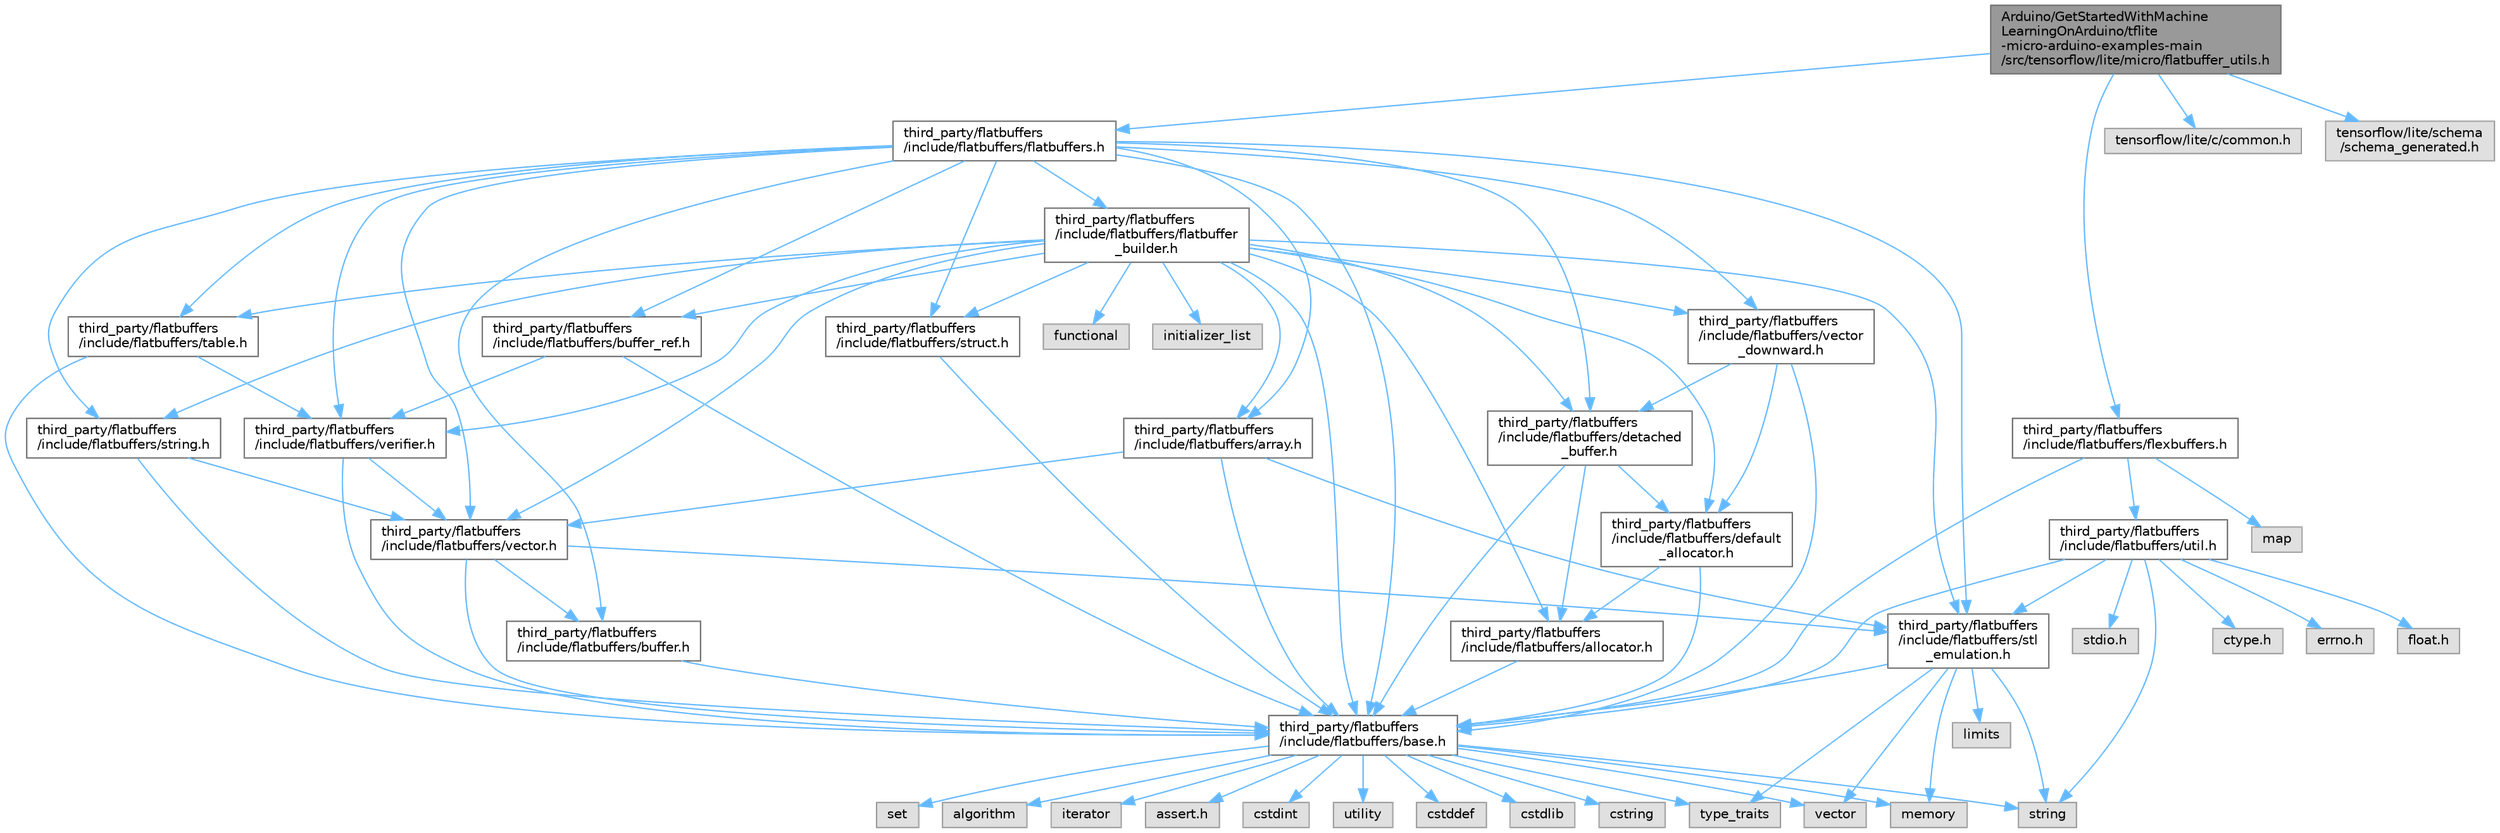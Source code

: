 digraph "Arduino/GetStartedWithMachineLearningOnArduino/tflite-micro-arduino-examples-main/src/tensorflow/lite/micro/flatbuffer_utils.h"
{
 // LATEX_PDF_SIZE
  bgcolor="transparent";
  edge [fontname=Helvetica,fontsize=10,labelfontname=Helvetica,labelfontsize=10];
  node [fontname=Helvetica,fontsize=10,shape=box,height=0.2,width=0.4];
  Node1 [id="Node000001",label="Arduino/GetStartedWithMachine\lLearningOnArduino/tflite\l-micro-arduino-examples-main\l/src/tensorflow/lite/micro/flatbuffer_utils.h",height=0.2,width=0.4,color="gray40", fillcolor="grey60", style="filled", fontcolor="black",tooltip=" "];
  Node1 -> Node2 [id="edge87_Node000001_Node000002",color="steelblue1",style="solid",tooltip=" "];
  Node2 [id="Node000002",label="third_party/flatbuffers\l/include/flatbuffers/flatbuffers.h",height=0.2,width=0.4,color="grey40", fillcolor="white", style="filled",URL="$flatbuffers_8h.html",tooltip=" "];
  Node2 -> Node3 [id="edge88_Node000002_Node000003",color="steelblue1",style="solid",tooltip=" "];
  Node3 [id="Node000003",label="third_party/flatbuffers\l/include/flatbuffers/array.h",height=0.2,width=0.4,color="grey40", fillcolor="white", style="filled",URL="$tflite-micro-arduino-examples-main_2src_2third__party_2flatbuffers_2include_2flatbuffers_2array_8h.html",tooltip=" "];
  Node3 -> Node4 [id="edge89_Node000003_Node000004",color="steelblue1",style="solid",tooltip=" "];
  Node4 [id="Node000004",label="third_party/flatbuffers\l/include/flatbuffers/base.h",height=0.2,width=0.4,color="grey40", fillcolor="white", style="filled",URL="$base_8h.html",tooltip=" "];
  Node4 -> Node5 [id="edge90_Node000004_Node000005",color="steelblue1",style="solid",tooltip=" "];
  Node5 [id="Node000005",label="assert.h",height=0.2,width=0.4,color="grey60", fillcolor="#E0E0E0", style="filled",tooltip=" "];
  Node4 -> Node6 [id="edge91_Node000004_Node000006",color="steelblue1",style="solid",tooltip=" "];
  Node6 [id="Node000006",label="cstdint",height=0.2,width=0.4,color="grey60", fillcolor="#E0E0E0", style="filled",tooltip=" "];
  Node4 -> Node7 [id="edge92_Node000004_Node000007",color="steelblue1",style="solid",tooltip=" "];
  Node7 [id="Node000007",label="cstddef",height=0.2,width=0.4,color="grey60", fillcolor="#E0E0E0", style="filled",tooltip=" "];
  Node4 -> Node8 [id="edge93_Node000004_Node000008",color="steelblue1",style="solid",tooltip=" "];
  Node8 [id="Node000008",label="cstdlib",height=0.2,width=0.4,color="grey60", fillcolor="#E0E0E0", style="filled",tooltip=" "];
  Node4 -> Node9 [id="edge94_Node000004_Node000009",color="steelblue1",style="solid",tooltip=" "];
  Node9 [id="Node000009",label="cstring",height=0.2,width=0.4,color="grey60", fillcolor="#E0E0E0", style="filled",tooltip=" "];
  Node4 -> Node10 [id="edge95_Node000004_Node000010",color="steelblue1",style="solid",tooltip=" "];
  Node10 [id="Node000010",label="utility",height=0.2,width=0.4,color="grey60", fillcolor="#E0E0E0", style="filled",tooltip=" "];
  Node4 -> Node11 [id="edge96_Node000004_Node000011",color="steelblue1",style="solid",tooltip=" "];
  Node11 [id="Node000011",label="string",height=0.2,width=0.4,color="grey60", fillcolor="#E0E0E0", style="filled",tooltip=" "];
  Node4 -> Node12 [id="edge97_Node000004_Node000012",color="steelblue1",style="solid",tooltip=" "];
  Node12 [id="Node000012",label="type_traits",height=0.2,width=0.4,color="grey60", fillcolor="#E0E0E0", style="filled",tooltip=" "];
  Node4 -> Node13 [id="edge98_Node000004_Node000013",color="steelblue1",style="solid",tooltip=" "];
  Node13 [id="Node000013",label="vector",height=0.2,width=0.4,color="grey60", fillcolor="#E0E0E0", style="filled",tooltip=" "];
  Node4 -> Node14 [id="edge99_Node000004_Node000014",color="steelblue1",style="solid",tooltip=" "];
  Node14 [id="Node000014",label="set",height=0.2,width=0.4,color="grey60", fillcolor="#E0E0E0", style="filled",tooltip=" "];
  Node4 -> Node15 [id="edge100_Node000004_Node000015",color="steelblue1",style="solid",tooltip=" "];
  Node15 [id="Node000015",label="algorithm",height=0.2,width=0.4,color="grey60", fillcolor="#E0E0E0", style="filled",tooltip=" "];
  Node4 -> Node16 [id="edge101_Node000004_Node000016",color="steelblue1",style="solid",tooltip=" "];
  Node16 [id="Node000016",label="iterator",height=0.2,width=0.4,color="grey60", fillcolor="#E0E0E0", style="filled",tooltip=" "];
  Node4 -> Node17 [id="edge102_Node000004_Node000017",color="steelblue1",style="solid",tooltip=" "];
  Node17 [id="Node000017",label="memory",height=0.2,width=0.4,color="grey60", fillcolor="#E0E0E0", style="filled",tooltip=" "];
  Node3 -> Node18 [id="edge103_Node000003_Node000018",color="steelblue1",style="solid",tooltip=" "];
  Node18 [id="Node000018",label="third_party/flatbuffers\l/include/flatbuffers/stl\l_emulation.h",height=0.2,width=0.4,color="grey40", fillcolor="white", style="filled",URL="$stl__emulation_8h.html",tooltip=" "];
  Node18 -> Node4 [id="edge104_Node000018_Node000004",color="steelblue1",style="solid",tooltip=" "];
  Node18 -> Node11 [id="edge105_Node000018_Node000011",color="steelblue1",style="solid",tooltip=" "];
  Node18 -> Node12 [id="edge106_Node000018_Node000012",color="steelblue1",style="solid",tooltip=" "];
  Node18 -> Node13 [id="edge107_Node000018_Node000013",color="steelblue1",style="solid",tooltip=" "];
  Node18 -> Node17 [id="edge108_Node000018_Node000017",color="steelblue1",style="solid",tooltip=" "];
  Node18 -> Node19 [id="edge109_Node000018_Node000019",color="steelblue1",style="solid",tooltip=" "];
  Node19 [id="Node000019",label="limits",height=0.2,width=0.4,color="grey60", fillcolor="#E0E0E0", style="filled",tooltip=" "];
  Node3 -> Node20 [id="edge110_Node000003_Node000020",color="steelblue1",style="solid",tooltip=" "];
  Node20 [id="Node000020",label="third_party/flatbuffers\l/include/flatbuffers/vector.h",height=0.2,width=0.4,color="grey40", fillcolor="white", style="filled",URL="$vector_8h.html",tooltip=" "];
  Node20 -> Node4 [id="edge111_Node000020_Node000004",color="steelblue1",style="solid",tooltip=" "];
  Node20 -> Node21 [id="edge112_Node000020_Node000021",color="steelblue1",style="solid",tooltip=" "];
  Node21 [id="Node000021",label="third_party/flatbuffers\l/include/flatbuffers/buffer.h",height=0.2,width=0.4,color="grey40", fillcolor="white", style="filled",URL="$buffer_8h.html",tooltip=" "];
  Node21 -> Node4 [id="edge113_Node000021_Node000004",color="steelblue1",style="solid",tooltip=" "];
  Node20 -> Node18 [id="edge114_Node000020_Node000018",color="steelblue1",style="solid",tooltip=" "];
  Node2 -> Node4 [id="edge115_Node000002_Node000004",color="steelblue1",style="solid",tooltip=" "];
  Node2 -> Node21 [id="edge116_Node000002_Node000021",color="steelblue1",style="solid",tooltip=" "];
  Node2 -> Node22 [id="edge117_Node000002_Node000022",color="steelblue1",style="solid",tooltip=" "];
  Node22 [id="Node000022",label="third_party/flatbuffers\l/include/flatbuffers/buffer_ref.h",height=0.2,width=0.4,color="grey40", fillcolor="white", style="filled",URL="$buffer__ref_8h.html",tooltip=" "];
  Node22 -> Node4 [id="edge118_Node000022_Node000004",color="steelblue1",style="solid",tooltip=" "];
  Node22 -> Node23 [id="edge119_Node000022_Node000023",color="steelblue1",style="solid",tooltip=" "];
  Node23 [id="Node000023",label="third_party/flatbuffers\l/include/flatbuffers/verifier.h",height=0.2,width=0.4,color="grey40", fillcolor="white", style="filled",URL="$verifier_8h.html",tooltip=" "];
  Node23 -> Node4 [id="edge120_Node000023_Node000004",color="steelblue1",style="solid",tooltip=" "];
  Node23 -> Node20 [id="edge121_Node000023_Node000020",color="steelblue1",style="solid",tooltip=" "];
  Node2 -> Node24 [id="edge122_Node000002_Node000024",color="steelblue1",style="solid",tooltip=" "];
  Node24 [id="Node000024",label="third_party/flatbuffers\l/include/flatbuffers/detached\l_buffer.h",height=0.2,width=0.4,color="grey40", fillcolor="white", style="filled",URL="$detached__buffer_8h.html",tooltip=" "];
  Node24 -> Node25 [id="edge123_Node000024_Node000025",color="steelblue1",style="solid",tooltip=" "];
  Node25 [id="Node000025",label="third_party/flatbuffers\l/include/flatbuffers/allocator.h",height=0.2,width=0.4,color="grey40", fillcolor="white", style="filled",URL="$allocator_8h.html",tooltip=" "];
  Node25 -> Node4 [id="edge124_Node000025_Node000004",color="steelblue1",style="solid",tooltip=" "];
  Node24 -> Node4 [id="edge125_Node000024_Node000004",color="steelblue1",style="solid",tooltip=" "];
  Node24 -> Node26 [id="edge126_Node000024_Node000026",color="steelblue1",style="solid",tooltip=" "];
  Node26 [id="Node000026",label="third_party/flatbuffers\l/include/flatbuffers/default\l_allocator.h",height=0.2,width=0.4,color="grey40", fillcolor="white", style="filled",URL="$default__allocator_8h.html",tooltip=" "];
  Node26 -> Node25 [id="edge127_Node000026_Node000025",color="steelblue1",style="solid",tooltip=" "];
  Node26 -> Node4 [id="edge128_Node000026_Node000004",color="steelblue1",style="solid",tooltip=" "];
  Node2 -> Node27 [id="edge129_Node000002_Node000027",color="steelblue1",style="solid",tooltip=" "];
  Node27 [id="Node000027",label="third_party/flatbuffers\l/include/flatbuffers/flatbuffer\l_builder.h",height=0.2,width=0.4,color="grey40", fillcolor="white", style="filled",URL="$flatbuffer__builder_8h.html",tooltip=" "];
  Node27 -> Node28 [id="edge130_Node000027_Node000028",color="steelblue1",style="solid",tooltip=" "];
  Node28 [id="Node000028",label="functional",height=0.2,width=0.4,color="grey60", fillcolor="#E0E0E0", style="filled",tooltip=" "];
  Node27 -> Node29 [id="edge131_Node000027_Node000029",color="steelblue1",style="solid",tooltip=" "];
  Node29 [id="Node000029",label="initializer_list",height=0.2,width=0.4,color="grey60", fillcolor="#E0E0E0", style="filled",tooltip=" "];
  Node27 -> Node25 [id="edge132_Node000027_Node000025",color="steelblue1",style="solid",tooltip=" "];
  Node27 -> Node3 [id="edge133_Node000027_Node000003",color="steelblue1",style="solid",tooltip=" "];
  Node27 -> Node4 [id="edge134_Node000027_Node000004",color="steelblue1",style="solid",tooltip=" "];
  Node27 -> Node22 [id="edge135_Node000027_Node000022",color="steelblue1",style="solid",tooltip=" "];
  Node27 -> Node26 [id="edge136_Node000027_Node000026",color="steelblue1",style="solid",tooltip=" "];
  Node27 -> Node24 [id="edge137_Node000027_Node000024",color="steelblue1",style="solid",tooltip=" "];
  Node27 -> Node18 [id="edge138_Node000027_Node000018",color="steelblue1",style="solid",tooltip=" "];
  Node27 -> Node30 [id="edge139_Node000027_Node000030",color="steelblue1",style="solid",tooltip=" "];
  Node30 [id="Node000030",label="third_party/flatbuffers\l/include/flatbuffers/string.h",height=0.2,width=0.4,color="grey40", fillcolor="white", style="filled",URL="$string_8h.html",tooltip=" "];
  Node30 -> Node4 [id="edge140_Node000030_Node000004",color="steelblue1",style="solid",tooltip=" "];
  Node30 -> Node20 [id="edge141_Node000030_Node000020",color="steelblue1",style="solid",tooltip=" "];
  Node27 -> Node31 [id="edge142_Node000027_Node000031",color="steelblue1",style="solid",tooltip=" "];
  Node31 [id="Node000031",label="third_party/flatbuffers\l/include/flatbuffers/struct.h",height=0.2,width=0.4,color="grey40", fillcolor="white", style="filled",URL="$struct_8h.html",tooltip=" "];
  Node31 -> Node4 [id="edge143_Node000031_Node000004",color="steelblue1",style="solid",tooltip=" "];
  Node27 -> Node32 [id="edge144_Node000027_Node000032",color="steelblue1",style="solid",tooltip=" "];
  Node32 [id="Node000032",label="third_party/flatbuffers\l/include/flatbuffers/table.h",height=0.2,width=0.4,color="grey40", fillcolor="white", style="filled",URL="$table_8h.html",tooltip=" "];
  Node32 -> Node4 [id="edge145_Node000032_Node000004",color="steelblue1",style="solid",tooltip=" "];
  Node32 -> Node23 [id="edge146_Node000032_Node000023",color="steelblue1",style="solid",tooltip=" "];
  Node27 -> Node20 [id="edge147_Node000027_Node000020",color="steelblue1",style="solid",tooltip=" "];
  Node27 -> Node33 [id="edge148_Node000027_Node000033",color="steelblue1",style="solid",tooltip=" "];
  Node33 [id="Node000033",label="third_party/flatbuffers\l/include/flatbuffers/vector\l_downward.h",height=0.2,width=0.4,color="grey40", fillcolor="white", style="filled",URL="$vector__downward_8h.html",tooltip=" "];
  Node33 -> Node4 [id="edge149_Node000033_Node000004",color="steelblue1",style="solid",tooltip=" "];
  Node33 -> Node26 [id="edge150_Node000033_Node000026",color="steelblue1",style="solid",tooltip=" "];
  Node33 -> Node24 [id="edge151_Node000033_Node000024",color="steelblue1",style="solid",tooltip=" "];
  Node27 -> Node23 [id="edge152_Node000027_Node000023",color="steelblue1",style="solid",tooltip=" "];
  Node2 -> Node18 [id="edge153_Node000002_Node000018",color="steelblue1",style="solid",tooltip=" "];
  Node2 -> Node30 [id="edge154_Node000002_Node000030",color="steelblue1",style="solid",tooltip=" "];
  Node2 -> Node31 [id="edge155_Node000002_Node000031",color="steelblue1",style="solid",tooltip=" "];
  Node2 -> Node32 [id="edge156_Node000002_Node000032",color="steelblue1",style="solid",tooltip=" "];
  Node2 -> Node20 [id="edge157_Node000002_Node000020",color="steelblue1",style="solid",tooltip=" "];
  Node2 -> Node33 [id="edge158_Node000002_Node000033",color="steelblue1",style="solid",tooltip=" "];
  Node2 -> Node23 [id="edge159_Node000002_Node000023",color="steelblue1",style="solid",tooltip=" "];
  Node1 -> Node34 [id="edge160_Node000001_Node000034",color="steelblue1",style="solid",tooltip=" "];
  Node34 [id="Node000034",label="third_party/flatbuffers\l/include/flatbuffers/flexbuffers.h",height=0.2,width=0.4,color="grey40", fillcolor="white", style="filled",URL="$flexbuffers_8h.html",tooltip=" "];
  Node34 -> Node35 [id="edge161_Node000034_Node000035",color="steelblue1",style="solid",tooltip=" "];
  Node35 [id="Node000035",label="map",height=0.2,width=0.4,color="grey60", fillcolor="#E0E0E0", style="filled",tooltip=" "];
  Node34 -> Node4 [id="edge162_Node000034_Node000004",color="steelblue1",style="solid",tooltip=" "];
  Node34 -> Node36 [id="edge163_Node000034_Node000036",color="steelblue1",style="solid",tooltip=" "];
  Node36 [id="Node000036",label="third_party/flatbuffers\l/include/flatbuffers/util.h",height=0.2,width=0.4,color="grey40", fillcolor="white", style="filled",URL="$util_8h.html",tooltip=" "];
  Node36 -> Node37 [id="edge164_Node000036_Node000037",color="steelblue1",style="solid",tooltip=" "];
  Node37 [id="Node000037",label="ctype.h",height=0.2,width=0.4,color="grey60", fillcolor="#E0E0E0", style="filled",tooltip=" "];
  Node36 -> Node38 [id="edge165_Node000036_Node000038",color="steelblue1",style="solid",tooltip=" "];
  Node38 [id="Node000038",label="errno.h",height=0.2,width=0.4,color="grey60", fillcolor="#E0E0E0", style="filled",tooltip=" "];
  Node36 -> Node4 [id="edge166_Node000036_Node000004",color="steelblue1",style="solid",tooltip=" "];
  Node36 -> Node18 [id="edge167_Node000036_Node000018",color="steelblue1",style="solid",tooltip=" "];
  Node36 -> Node39 [id="edge168_Node000036_Node000039",color="steelblue1",style="solid",tooltip=" "];
  Node39 [id="Node000039",label="float.h",height=0.2,width=0.4,color="grey60", fillcolor="#E0E0E0", style="filled",tooltip=" "];
  Node36 -> Node40 [id="edge169_Node000036_Node000040",color="steelblue1",style="solid",tooltip=" "];
  Node40 [id="Node000040",label="stdio.h",height=0.2,width=0.4,color="grey60", fillcolor="#E0E0E0", style="filled",tooltip=" "];
  Node36 -> Node11 [id="edge170_Node000036_Node000011",color="steelblue1",style="solid",tooltip=" "];
  Node1 -> Node41 [id="edge171_Node000001_Node000041",color="steelblue1",style="solid",tooltip=" "];
  Node41 [id="Node000041",label="tensorflow/lite/c/common.h",height=0.2,width=0.4,color="grey60", fillcolor="#E0E0E0", style="filled",tooltip=" "];
  Node1 -> Node42 [id="edge172_Node000001_Node000042",color="steelblue1",style="solid",tooltip=" "];
  Node42 [id="Node000042",label="tensorflow/lite/schema\l/schema_generated.h",height=0.2,width=0.4,color="grey60", fillcolor="#E0E0E0", style="filled",tooltip=" "];
}
